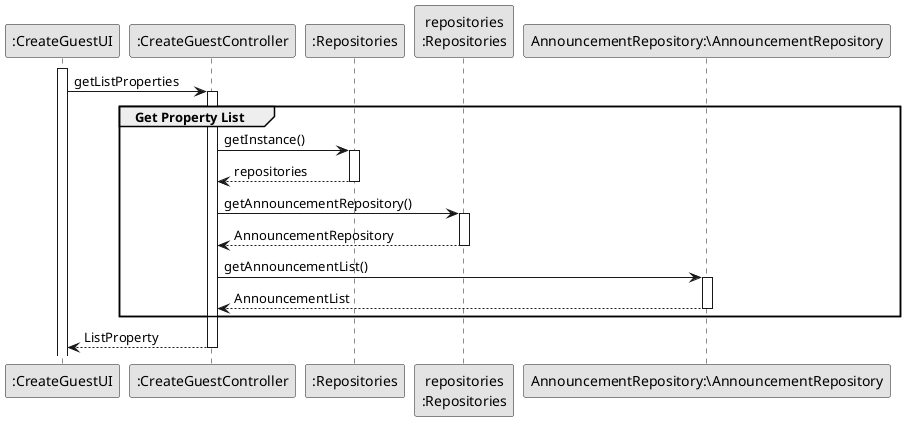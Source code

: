 @startuml
skinparam monochrome true
skinparam packageStyle rectangle
skinparam shadowing false

participant ":CreateGuestUI" as UI
participant ":CreateGuestController" as CTRL
participant ":Repositories" as RepositorySingleton
participant "repositories\n:Repositories" as PLAT
participant "AnnouncementRepository:\AnnouncementRepository" as AnnouncementRepository


 activate UI
 UI -> CTRL : getListProperties
            activate CTRL


group Get Property List
                CTRL -> RepositorySingleton : getInstance()
                activate RepositorySingleton

                    RepositorySingleton --> CTRL: repositories
                deactivate RepositorySingleton

                CTRL -> PLAT : getAnnouncementRepository()
                activate PLAT

                    PLAT --> CTRL: AnnouncementRepository
                deactivate PLAT

    CTRL -> AnnouncementRepository : getAnnouncementList()
             activate AnnouncementRepository

                 AnnouncementRepository --> CTRL : AnnouncementList
             deactivate AnnouncementRepository

end
                CTRL --> UI : ListProperty
            deactivate CTRL


@enduml